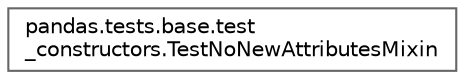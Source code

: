 digraph "Graphical Class Hierarchy"
{
 // LATEX_PDF_SIZE
  bgcolor="transparent";
  edge [fontname=Helvetica,fontsize=10,labelfontname=Helvetica,labelfontsize=10];
  node [fontname=Helvetica,fontsize=10,shape=box,height=0.2,width=0.4];
  rankdir="LR";
  Node0 [id="Node000000",label="pandas.tests.base.test\l_constructors.TestNoNewAttributesMixin",height=0.2,width=0.4,color="grey40", fillcolor="white", style="filled",URL="$da/d48/classpandas_1_1tests_1_1base_1_1test__constructors_1_1TestNoNewAttributesMixin.html",tooltip=" "];
}
